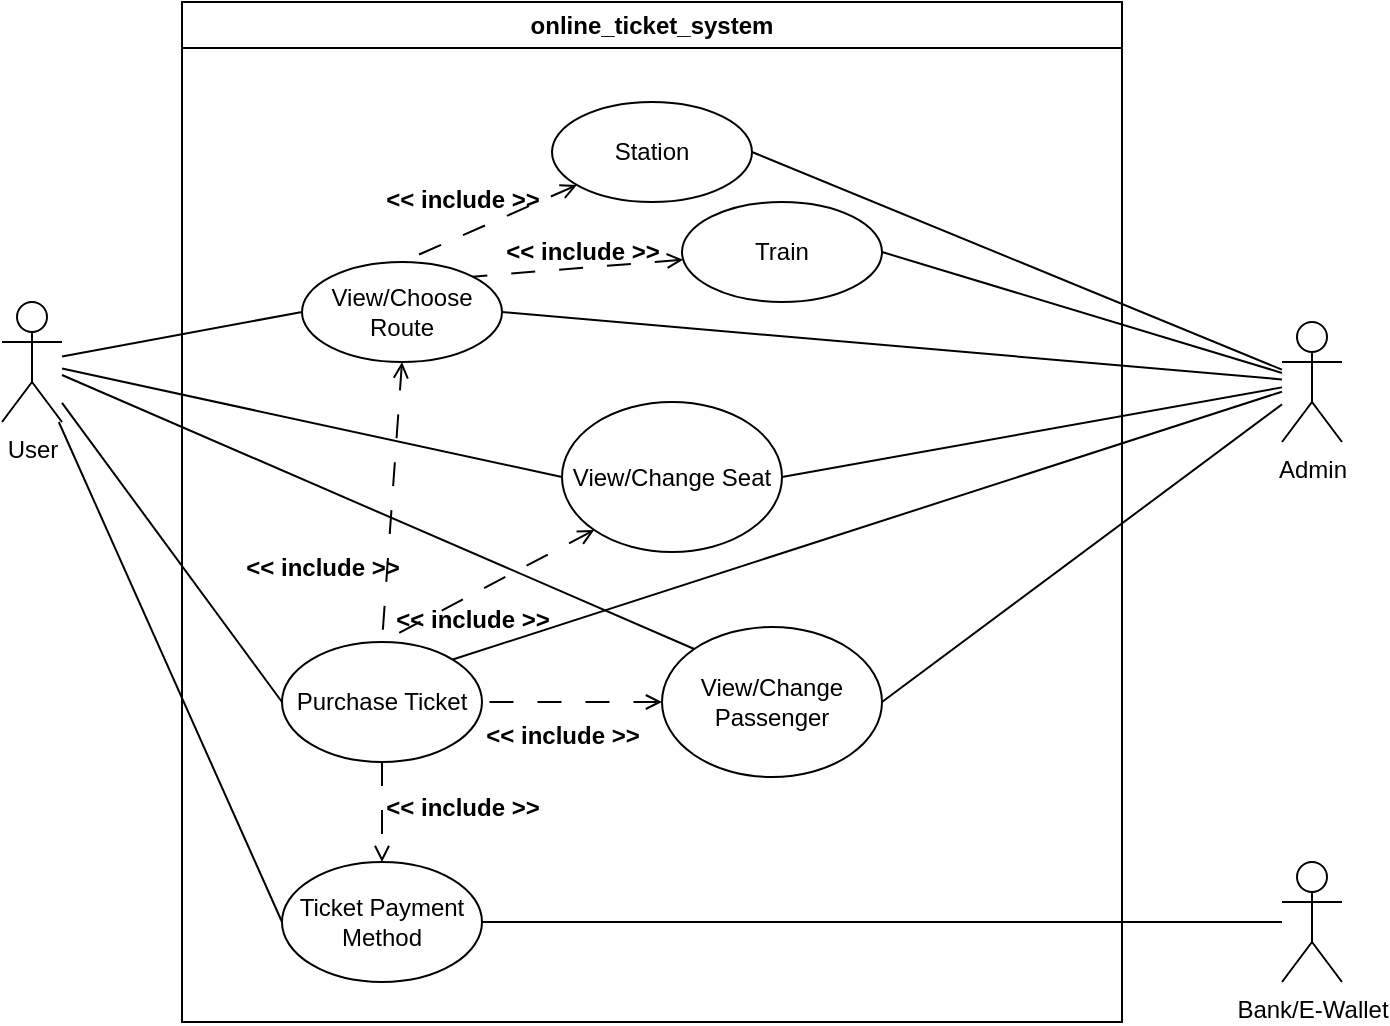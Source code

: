 <mxfile version="21.0.8" type="device"><diagram name="Page-1" id="RP_O3luritnwHySi0x7t"><mxGraphModel dx="808" dy="483" grid="1" gridSize="10" guides="1" tooltips="1" connect="1" arrows="1" fold="1" page="1" pageScale="1" pageWidth="850" pageHeight="1100" math="0" shadow="0"><root><mxCell id="0"/><mxCell id="1" parent="0"/><mxCell id="W5Vg9MaKjMcIPkdOjFtC-22" style="rounded=0;orthogonalLoop=1;jettySize=auto;html=1;entryX=0;entryY=0.5;entryDx=0;entryDy=0;endArrow=none;endFill=0;" edge="1" parent="1" source="W5Vg9MaKjMcIPkdOjFtC-1" target="W5Vg9MaKjMcIPkdOjFtC-12"><mxGeometry relative="1" as="geometry"/></mxCell><mxCell id="W5Vg9MaKjMcIPkdOjFtC-23" style="rounded=0;orthogonalLoop=1;jettySize=auto;html=1;entryX=0;entryY=0.5;entryDx=0;entryDy=0;endArrow=none;endFill=0;" edge="1" parent="1" source="W5Vg9MaKjMcIPkdOjFtC-1" target="W5Vg9MaKjMcIPkdOjFtC-13"><mxGeometry relative="1" as="geometry"/></mxCell><mxCell id="W5Vg9MaKjMcIPkdOjFtC-40" style="rounded=0;orthogonalLoop=1;jettySize=auto;html=1;entryX=0;entryY=0;entryDx=0;entryDy=0;endArrow=none;endFill=0;" edge="1" parent="1" source="W5Vg9MaKjMcIPkdOjFtC-1" target="W5Vg9MaKjMcIPkdOjFtC-37"><mxGeometry relative="1" as="geometry"/></mxCell><mxCell id="W5Vg9MaKjMcIPkdOjFtC-53" style="rounded=0;orthogonalLoop=1;jettySize=auto;html=1;entryX=0;entryY=0.5;entryDx=0;entryDy=0;endArrow=none;endFill=0;" edge="1" parent="1" source="W5Vg9MaKjMcIPkdOjFtC-1" target="W5Vg9MaKjMcIPkdOjFtC-34"><mxGeometry relative="1" as="geometry"/></mxCell><mxCell id="W5Vg9MaKjMcIPkdOjFtC-1" value="User" style="shape=umlActor;verticalLabelPosition=bottom;verticalAlign=top;html=1;outlineConnect=0;" vertex="1" parent="1"><mxGeometry x="90" y="200" width="30" height="60" as="geometry"/></mxCell><mxCell id="W5Vg9MaKjMcIPkdOjFtC-3" value="online_ticket_system" style="swimlane;whiteSpace=wrap;html=1;" vertex="1" parent="1"><mxGeometry x="180" y="50" width="470" height="510" as="geometry"/></mxCell><mxCell id="W5Vg9MaKjMcIPkdOjFtC-11" value="View/Change Seat" style="ellipse;whiteSpace=wrap;html=1;" vertex="1" parent="W5Vg9MaKjMcIPkdOjFtC-3"><mxGeometry x="190" y="200" width="110" height="75" as="geometry"/></mxCell><mxCell id="W5Vg9MaKjMcIPkdOjFtC-54" style="edgeStyle=orthogonalEdgeStyle;rounded=0;orthogonalLoop=1;jettySize=auto;html=1;entryX=0.5;entryY=0;entryDx=0;entryDy=0;endArrow=open;endFill=0;dashed=1;dashPattern=12 12;" edge="1" parent="W5Vg9MaKjMcIPkdOjFtC-3" source="W5Vg9MaKjMcIPkdOjFtC-12" target="W5Vg9MaKjMcIPkdOjFtC-34"><mxGeometry relative="1" as="geometry"/></mxCell><mxCell id="W5Vg9MaKjMcIPkdOjFtC-12" value="Purchase Ticket" style="ellipse;whiteSpace=wrap;html=1;" vertex="1" parent="W5Vg9MaKjMcIPkdOjFtC-3"><mxGeometry x="50" y="320" width="100" height="60" as="geometry"/></mxCell><mxCell id="W5Vg9MaKjMcIPkdOjFtC-13" value="View/Choose Route" style="ellipse;whiteSpace=wrap;html=1;" vertex="1" parent="W5Vg9MaKjMcIPkdOjFtC-3"><mxGeometry x="60" y="130" width="100" height="50" as="geometry"/></mxCell><mxCell id="W5Vg9MaKjMcIPkdOjFtC-17" value="" style="endArrow=none;html=1;rounded=0;dashed=1;dashPattern=12 12;entryX=0.5;entryY=0;entryDx=0;entryDy=0;exitX=0.5;exitY=1;exitDx=0;exitDy=0;startArrow=open;startFill=0;endFill=0;" edge="1" parent="W5Vg9MaKjMcIPkdOjFtC-3" source="W5Vg9MaKjMcIPkdOjFtC-13" target="W5Vg9MaKjMcIPkdOjFtC-12"><mxGeometry width="50" height="50" relative="1" as="geometry"><mxPoint x="230" y="260" as="sourcePoint"/><mxPoint x="280" y="210" as="targetPoint"/></mxGeometry></mxCell><mxCell id="W5Vg9MaKjMcIPkdOjFtC-18" value="&amp;lt;&amp;lt; include &amp;gt;&amp;gt;" style="text;align=center;fontStyle=1;verticalAlign=middle;spacingLeft=3;spacingRight=3;strokeColor=none;rotatable=0;points=[[0,0.5],[1,0.5]];portConstraint=eastwest;html=1;" vertex="1" parent="W5Vg9MaKjMcIPkdOjFtC-3"><mxGeometry x="100" y="86" width="80" height="26" as="geometry"/></mxCell><mxCell id="W5Vg9MaKjMcIPkdOjFtC-20" value="" style="endArrow=none;html=1;rounded=0;dashed=1;dashPattern=12 12;exitX=0;exitY=1;exitDx=0;exitDy=0;endFill=0;entryX=0.5;entryY=0;entryDx=0;entryDy=0;startArrow=open;startFill=0;" edge="1" parent="W5Vg9MaKjMcIPkdOjFtC-3" source="W5Vg9MaKjMcIPkdOjFtC-11" target="W5Vg9MaKjMcIPkdOjFtC-12"><mxGeometry width="50" height="50" relative="1" as="geometry"><mxPoint x="205" y="118" as="sourcePoint"/><mxPoint x="150" y="260" as="targetPoint"/></mxGeometry></mxCell><mxCell id="W5Vg9MaKjMcIPkdOjFtC-26" style="rounded=0;orthogonalLoop=1;jettySize=auto;html=1;dashed=1;dashPattern=12 12;endArrow=none;endFill=0;entryX=1;entryY=0;entryDx=0;entryDy=0;startArrow=open;startFill=0;" edge="1" parent="W5Vg9MaKjMcIPkdOjFtC-3" source="W5Vg9MaKjMcIPkdOjFtC-25" target="W5Vg9MaKjMcIPkdOjFtC-13"><mxGeometry relative="1" as="geometry"><mxPoint x="200" y="160" as="targetPoint"/></mxGeometry></mxCell><mxCell id="W5Vg9MaKjMcIPkdOjFtC-25" value="Train" style="ellipse;whiteSpace=wrap;html=1;" vertex="1" parent="W5Vg9MaKjMcIPkdOjFtC-3"><mxGeometry x="250" y="100" width="100" height="50" as="geometry"/></mxCell><mxCell id="W5Vg9MaKjMcIPkdOjFtC-34" value="Ticket Payment Method" style="ellipse;whiteSpace=wrap;html=1;" vertex="1" parent="W5Vg9MaKjMcIPkdOjFtC-3"><mxGeometry x="50" y="430" width="100" height="60" as="geometry"/></mxCell><mxCell id="W5Vg9MaKjMcIPkdOjFtC-38" style="rounded=0;orthogonalLoop=1;jettySize=auto;html=1;endArrow=none;endFill=0;dashed=1;dashPattern=12 12;entryX=1;entryY=0.5;entryDx=0;entryDy=0;startArrow=open;startFill=0;" edge="1" parent="W5Vg9MaKjMcIPkdOjFtC-3" source="W5Vg9MaKjMcIPkdOjFtC-37" target="W5Vg9MaKjMcIPkdOjFtC-12"><mxGeometry relative="1" as="geometry"><mxPoint x="210" y="420" as="targetPoint"/></mxGeometry></mxCell><mxCell id="W5Vg9MaKjMcIPkdOjFtC-37" value="View/Change Passenger" style="ellipse;whiteSpace=wrap;html=1;" vertex="1" parent="W5Vg9MaKjMcIPkdOjFtC-3"><mxGeometry x="240" y="312.5" width="110" height="75" as="geometry"/></mxCell><mxCell id="W5Vg9MaKjMcIPkdOjFtC-42" style="rounded=0;orthogonalLoop=1;jettySize=auto;html=1;entryX=0.5;entryY=0;entryDx=0;entryDy=0;dashed=1;dashPattern=12 12;endArrow=none;endFill=0;startArrow=open;startFill=0;" edge="1" parent="W5Vg9MaKjMcIPkdOjFtC-3" source="W5Vg9MaKjMcIPkdOjFtC-41" target="W5Vg9MaKjMcIPkdOjFtC-13"><mxGeometry relative="1" as="geometry"/></mxCell><mxCell id="W5Vg9MaKjMcIPkdOjFtC-41" value="Station" style="ellipse;whiteSpace=wrap;html=1;" vertex="1" parent="W5Vg9MaKjMcIPkdOjFtC-3"><mxGeometry x="185" y="50" width="100" height="50" as="geometry"/></mxCell><mxCell id="W5Vg9MaKjMcIPkdOjFtC-28" value="&amp;lt;&amp;lt; include &amp;gt;&amp;gt;" style="text;align=center;fontStyle=1;verticalAlign=middle;spacingLeft=3;spacingRight=3;strokeColor=none;rotatable=0;points=[[0,0.5],[1,0.5]];portConstraint=eastwest;html=1;" vertex="1" parent="W5Vg9MaKjMcIPkdOjFtC-3"><mxGeometry x="150" y="354" width="80" height="26" as="geometry"/></mxCell><mxCell id="W5Vg9MaKjMcIPkdOjFtC-21" value="&amp;lt;&amp;lt; include &amp;gt;&amp;gt;" style="text;align=center;fontStyle=1;verticalAlign=middle;spacingLeft=3;spacingRight=3;strokeColor=none;rotatable=0;points=[[0,0.5],[1,0.5]];portConstraint=eastwest;html=1;" vertex="1" parent="W5Vg9MaKjMcIPkdOjFtC-3"><mxGeometry x="105" y="296" width="80" height="26" as="geometry"/></mxCell><mxCell id="W5Vg9MaKjMcIPkdOjFtC-43" value="&amp;lt;&amp;lt; include &amp;gt;&amp;gt;" style="text;align=center;fontStyle=1;verticalAlign=middle;spacingLeft=3;spacingRight=3;strokeColor=none;rotatable=0;points=[[0,0.5],[1,0.5]];portConstraint=eastwest;html=1;" vertex="1" parent="W5Vg9MaKjMcIPkdOjFtC-3"><mxGeometry x="160" y="112" width="80" height="26" as="geometry"/></mxCell><mxCell id="W5Vg9MaKjMcIPkdOjFtC-15" value="&amp;lt;&amp;lt; include &amp;gt;&amp;gt;" style="text;align=center;fontStyle=1;verticalAlign=middle;spacingLeft=3;spacingRight=3;strokeColor=none;rotatable=0;points=[[0,0.5],[1,0.5]];portConstraint=eastwest;html=1;" vertex="1" parent="W5Vg9MaKjMcIPkdOjFtC-3"><mxGeometry x="30" y="270" width="80" height="26" as="geometry"/></mxCell><mxCell id="W5Vg9MaKjMcIPkdOjFtC-55" value="&amp;lt;&amp;lt; include &amp;gt;&amp;gt;" style="text;align=center;fontStyle=1;verticalAlign=middle;spacingLeft=3;spacingRight=3;strokeColor=none;rotatable=0;points=[[0,0.5],[1,0.5]];portConstraint=eastwest;html=1;" vertex="1" parent="W5Vg9MaKjMcIPkdOjFtC-3"><mxGeometry x="100" y="390" width="80" height="26" as="geometry"/></mxCell><mxCell id="W5Vg9MaKjMcIPkdOjFtC-27" style="rounded=0;orthogonalLoop=1;jettySize=auto;html=1;entryX=1;entryY=0.5;entryDx=0;entryDy=0;endArrow=none;endFill=0;" edge="1" parent="1" source="W5Vg9MaKjMcIPkdOjFtC-4" target="W5Vg9MaKjMcIPkdOjFtC-25"><mxGeometry relative="1" as="geometry"/></mxCell><mxCell id="W5Vg9MaKjMcIPkdOjFtC-29" style="rounded=0;orthogonalLoop=1;jettySize=auto;html=1;entryX=1;entryY=0;entryDx=0;entryDy=0;endArrow=none;endFill=0;" edge="1" parent="1" source="W5Vg9MaKjMcIPkdOjFtC-4" target="W5Vg9MaKjMcIPkdOjFtC-12"><mxGeometry relative="1" as="geometry"/></mxCell><mxCell id="W5Vg9MaKjMcIPkdOjFtC-30" style="rounded=0;orthogonalLoop=1;jettySize=auto;html=1;entryX=1;entryY=0.5;entryDx=0;entryDy=0;endArrow=none;endFill=0;" edge="1" parent="1" source="W5Vg9MaKjMcIPkdOjFtC-4" target="W5Vg9MaKjMcIPkdOjFtC-13"><mxGeometry relative="1" as="geometry"/></mxCell><mxCell id="W5Vg9MaKjMcIPkdOjFtC-31" style="rounded=0;orthogonalLoop=1;jettySize=auto;html=1;entryX=1;entryY=0.5;entryDx=0;entryDy=0;endArrow=none;endFill=0;" edge="1" parent="1" source="W5Vg9MaKjMcIPkdOjFtC-4" target="W5Vg9MaKjMcIPkdOjFtC-11"><mxGeometry relative="1" as="geometry"/></mxCell><mxCell id="W5Vg9MaKjMcIPkdOjFtC-39" style="rounded=0;orthogonalLoop=1;jettySize=auto;html=1;entryX=1;entryY=0.5;entryDx=0;entryDy=0;endArrow=none;endFill=0;" edge="1" parent="1" source="W5Vg9MaKjMcIPkdOjFtC-4" target="W5Vg9MaKjMcIPkdOjFtC-37"><mxGeometry relative="1" as="geometry"/></mxCell><mxCell id="W5Vg9MaKjMcIPkdOjFtC-44" style="rounded=0;orthogonalLoop=1;jettySize=auto;html=1;entryX=1;entryY=0.5;entryDx=0;entryDy=0;endArrow=none;endFill=0;" edge="1" parent="1" source="W5Vg9MaKjMcIPkdOjFtC-4" target="W5Vg9MaKjMcIPkdOjFtC-41"><mxGeometry relative="1" as="geometry"/></mxCell><mxCell id="W5Vg9MaKjMcIPkdOjFtC-4" value="&lt;div&gt;Admin&lt;/div&gt;" style="shape=umlActor;verticalLabelPosition=bottom;verticalAlign=top;html=1;outlineConnect=0;" vertex="1" parent="1"><mxGeometry x="730" y="210" width="30" height="60" as="geometry"/></mxCell><mxCell id="W5Vg9MaKjMcIPkdOjFtC-36" style="rounded=0;orthogonalLoop=1;jettySize=auto;html=1;entryX=1;entryY=0.5;entryDx=0;entryDy=0;endArrow=none;endFill=0;" edge="1" parent="1" source="W5Vg9MaKjMcIPkdOjFtC-7" target="W5Vg9MaKjMcIPkdOjFtC-34"><mxGeometry relative="1" as="geometry"/></mxCell><mxCell id="W5Vg9MaKjMcIPkdOjFtC-7" value="Bank/E-Wallet" style="shape=umlActor;verticalLabelPosition=bottom;verticalAlign=top;html=1;outlineConnect=0;" vertex="1" parent="1"><mxGeometry x="730" y="480" width="30" height="60" as="geometry"/></mxCell><mxCell id="W5Vg9MaKjMcIPkdOjFtC-47" value="" style="rounded=0;orthogonalLoop=1;jettySize=auto;html=1;entryX=0;entryY=0.5;entryDx=0;entryDy=0;endArrow=none;endFill=0;" edge="1" parent="1" source="W5Vg9MaKjMcIPkdOjFtC-1" target="W5Vg9MaKjMcIPkdOjFtC-11"><mxGeometry relative="1" as="geometry"><mxPoint x="70" y="209" as="sourcePoint"/><mxPoint x="410" y="308" as="targetPoint"/></mxGeometry></mxCell></root></mxGraphModel></diagram></mxfile>